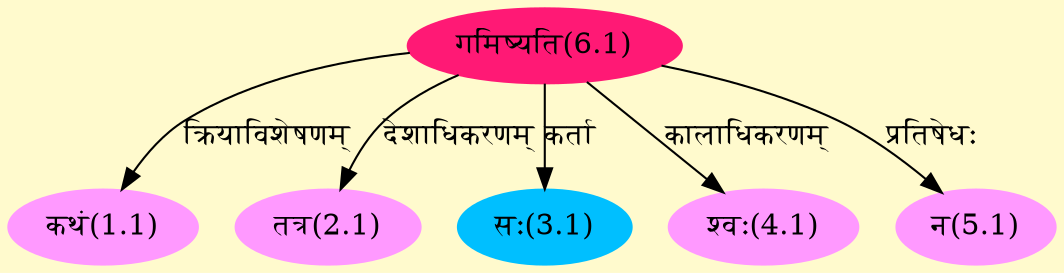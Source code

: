digraph G{
rankdir=BT;
 compound=true;
 bgcolor="lemonchiffon1";
Node1_1 [style=filled, color="#FF99FF" label = "कथं(1.1)"]
Node6_1 [style=filled, color="#FF1975" label = "गमिष्यति(6.1)"]
Node2_1 [style=filled, color="#FF99FF" label = "तत्र(2.1)"]
Node3_1 [style=filled, color="#00BFFF" label = "सः(3.1)"]
Node4_1 [style=filled, color="#FF99FF" label = "श्वः(4.1)"]
Node5_1 [style=filled, color="#FF99FF" label = "न(5.1)"]
/* Start of Relations section */

Node1_1 -> Node6_1 [  label="क्रियाविशेषणम्"  dir="back" ]
Node2_1 -> Node6_1 [  label="देशाधिकरणम्"  dir="back" ]
Node3_1 -> Node6_1 [  label="कर्ता"  dir="back" ]
Node4_1 -> Node6_1 [  label="कालाधिकरणम्"  dir="back" ]
Node5_1 -> Node6_1 [  label="प्रतिषेधः"  dir="back" ]
}
